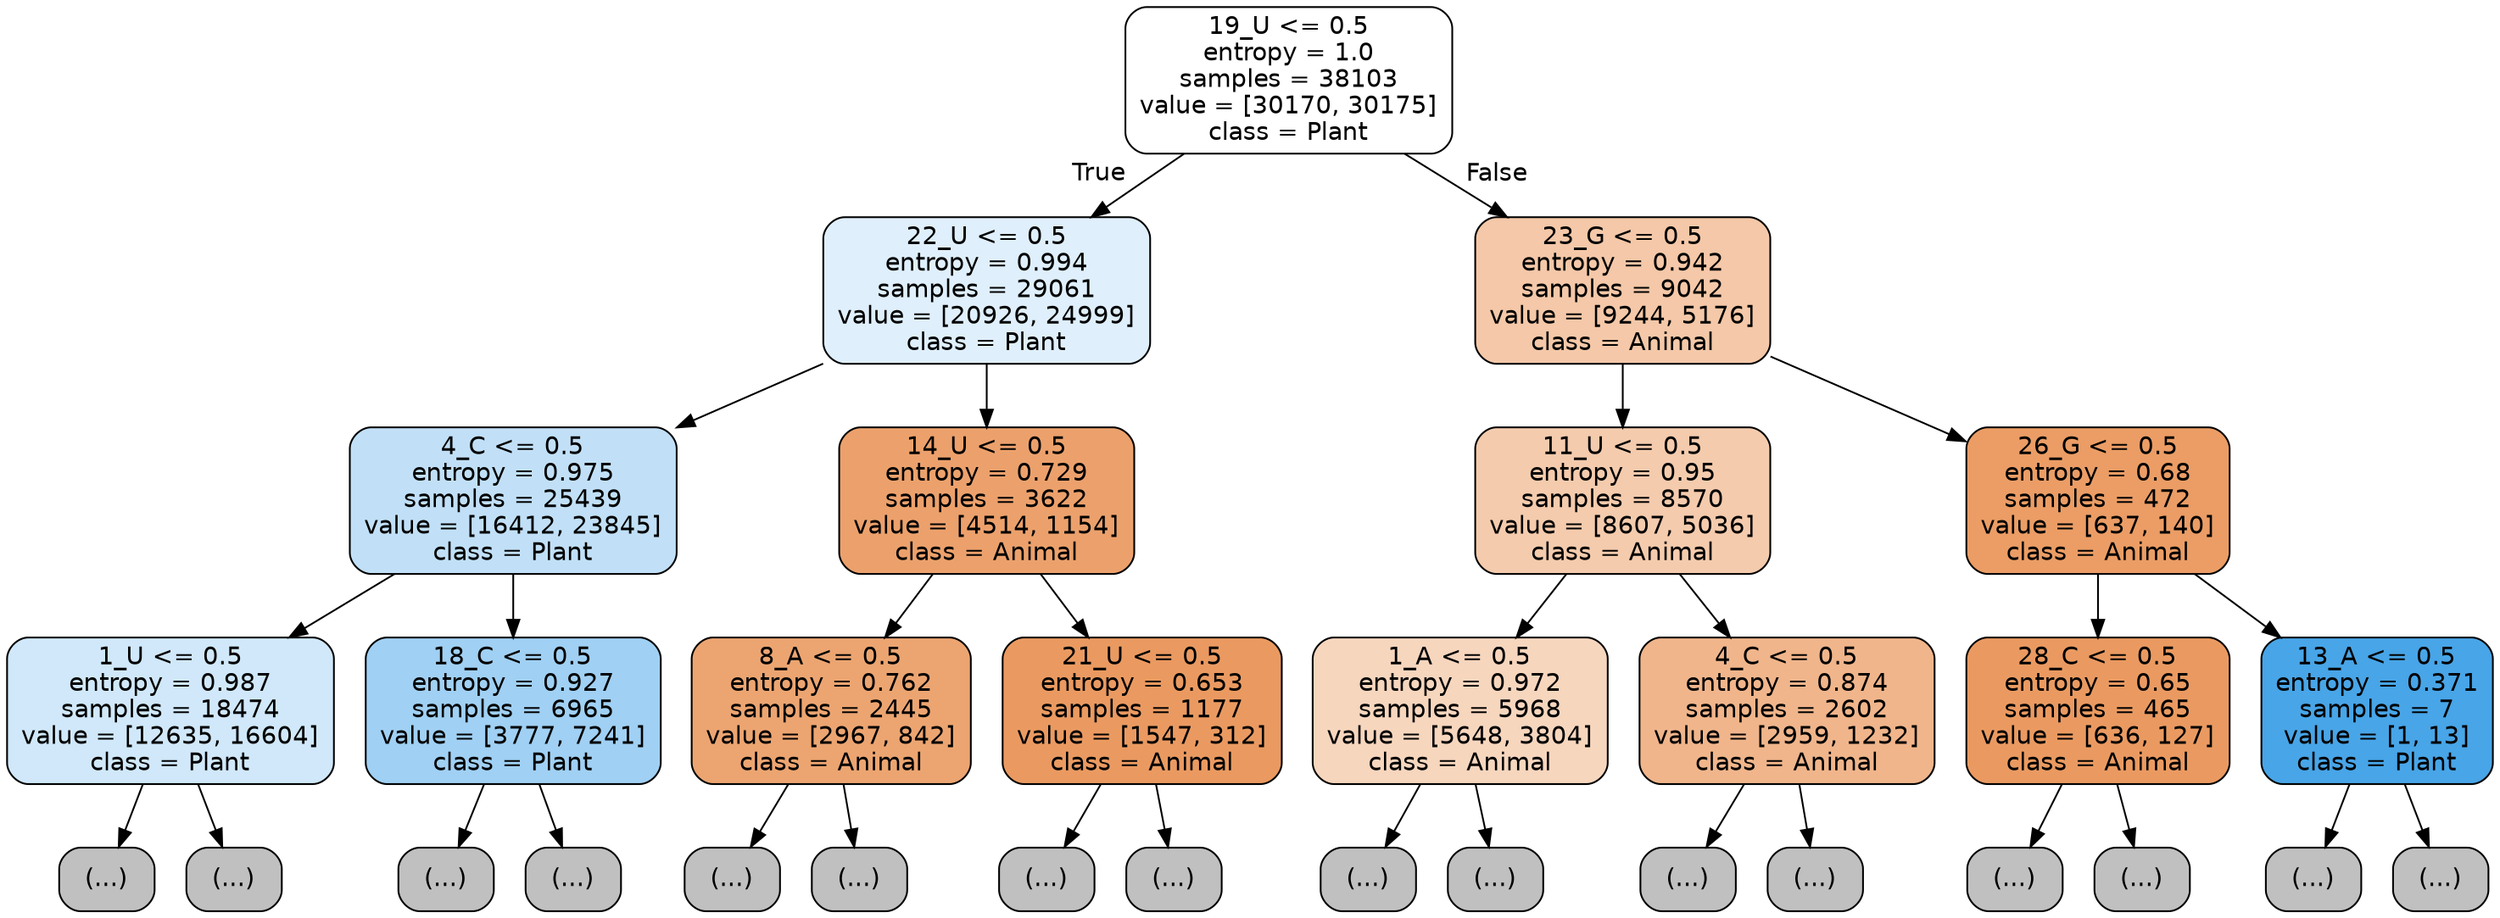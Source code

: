 digraph Tree {
node [shape=box, style="filled, rounded", color="black", fontname="helvetica"] ;
edge [fontname="helvetica"] ;
0 [label="19_U <= 0.5\nentropy = 1.0\nsamples = 38103\nvalue = [30170, 30175]\nclass = Plant", fillcolor="#ffffff"] ;
1 [label="22_U <= 0.5\nentropy = 0.994\nsamples = 29061\nvalue = [20926, 24999]\nclass = Plant", fillcolor="#dfeffb"] ;
0 -> 1 [labeldistance=2.5, labelangle=45, headlabel="True"] ;
2 [label="4_C <= 0.5\nentropy = 0.975\nsamples = 25439\nvalue = [16412, 23845]\nclass = Plant", fillcolor="#c1e0f7"] ;
1 -> 2 ;
3 [label="1_U <= 0.5\nentropy = 0.987\nsamples = 18474\nvalue = [12635, 16604]\nclass = Plant", fillcolor="#d0e8f9"] ;
2 -> 3 ;
4 [label="(...)", fillcolor="#C0C0C0"] ;
3 -> 4 ;
4745 [label="(...)", fillcolor="#C0C0C0"] ;
3 -> 4745 ;
8346 [label="18_C <= 0.5\nentropy = 0.927\nsamples = 6965\nvalue = [3777, 7241]\nclass = Plant", fillcolor="#a0d0f3"] ;
2 -> 8346 ;
8347 [label="(...)", fillcolor="#C0C0C0"] ;
8346 -> 8347 ;
10156 [label="(...)", fillcolor="#C0C0C0"] ;
8346 -> 10156 ;
10715 [label="14_U <= 0.5\nentropy = 0.729\nsamples = 3622\nvalue = [4514, 1154]\nclass = Animal", fillcolor="#eca16c"] ;
1 -> 10715 ;
10716 [label="8_A <= 0.5\nentropy = 0.762\nsamples = 2445\nvalue = [2967, 842]\nclass = Animal", fillcolor="#eca571"] ;
10715 -> 10716 ;
10717 [label="(...)", fillcolor="#C0C0C0"] ;
10716 -> 10717 ;
11436 [label="(...)", fillcolor="#C0C0C0"] ;
10716 -> 11436 ;
11687 [label="21_U <= 0.5\nentropy = 0.653\nsamples = 1177\nvalue = [1547, 312]\nclass = Animal", fillcolor="#ea9a61"] ;
10715 -> 11687 ;
11688 [label="(...)", fillcolor="#C0C0C0"] ;
11687 -> 11688 ;
12049 [label="(...)", fillcolor="#C0C0C0"] ;
11687 -> 12049 ;
12148 [label="23_G <= 0.5\nentropy = 0.942\nsamples = 9042\nvalue = [9244, 5176]\nclass = Animal", fillcolor="#f4c8a8"] ;
0 -> 12148 [labeldistance=2.5, labelangle=-45, headlabel="False"] ;
12149 [label="11_U <= 0.5\nentropy = 0.95\nsamples = 8570\nvalue = [8607, 5036]\nclass = Animal", fillcolor="#f4cbad"] ;
12148 -> 12149 ;
12150 [label="1_A <= 0.5\nentropy = 0.972\nsamples = 5968\nvalue = [5648, 3804]\nclass = Animal", fillcolor="#f7d6be"] ;
12149 -> 12150 ;
12151 [label="(...)", fillcolor="#C0C0C0"] ;
12150 -> 12151 ;
14494 [label="(...)", fillcolor="#C0C0C0"] ;
12150 -> 14494 ;
15277 [label="4_C <= 0.5\nentropy = 0.874\nsamples = 2602\nvalue = [2959, 1232]\nclass = Animal", fillcolor="#f0b58b"] ;
12149 -> 15277 ;
15278 [label="(...)", fillcolor="#C0C0C0"] ;
15277 -> 15278 ;
16271 [label="(...)", fillcolor="#C0C0C0"] ;
15277 -> 16271 ;
16514 [label="26_G <= 0.5\nentropy = 0.68\nsamples = 472\nvalue = [637, 140]\nclass = Animal", fillcolor="#eb9d65"] ;
12148 -> 16514 ;
16515 [label="28_C <= 0.5\nentropy = 0.65\nsamples = 465\nvalue = [636, 127]\nclass = Animal", fillcolor="#ea9a61"] ;
16514 -> 16515 ;
16516 [label="(...)", fillcolor="#C0C0C0"] ;
16515 -> 16516 ;
16683 [label="(...)", fillcolor="#C0C0C0"] ;
16515 -> 16683 ;
16684 [label="13_A <= 0.5\nentropy = 0.371\nsamples = 7\nvalue = [1, 13]\nclass = Plant", fillcolor="#48a5e7"] ;
16514 -> 16684 ;
16685 [label="(...)", fillcolor="#C0C0C0"] ;
16684 -> 16685 ;
16686 [label="(...)", fillcolor="#C0C0C0"] ;
16684 -> 16686 ;
}